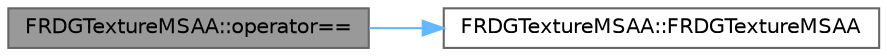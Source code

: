 digraph "FRDGTextureMSAA::operator=="
{
 // INTERACTIVE_SVG=YES
 // LATEX_PDF_SIZE
  bgcolor="transparent";
  edge [fontname=Helvetica,fontsize=10,labelfontname=Helvetica,labelfontsize=10];
  node [fontname=Helvetica,fontsize=10,shape=box,height=0.2,width=0.4];
  rankdir="LR";
  Node1 [id="Node000001",label="FRDGTextureMSAA::operator==",height=0.2,width=0.4,color="gray40", fillcolor="grey60", style="filled", fontcolor="black",tooltip=" "];
  Node1 -> Node2 [id="edge1_Node000001_Node000002",color="steelblue1",style="solid",tooltip=" "];
  Node2 [id="Node000002",label="FRDGTextureMSAA::FRDGTextureMSAA",height=0.2,width=0.4,color="grey40", fillcolor="white", style="filled",URL="$db/d1a/structFRDGTextureMSAA.html#a164eb19a73472ce96fa8e317945fa48e",tooltip=" "];
}
